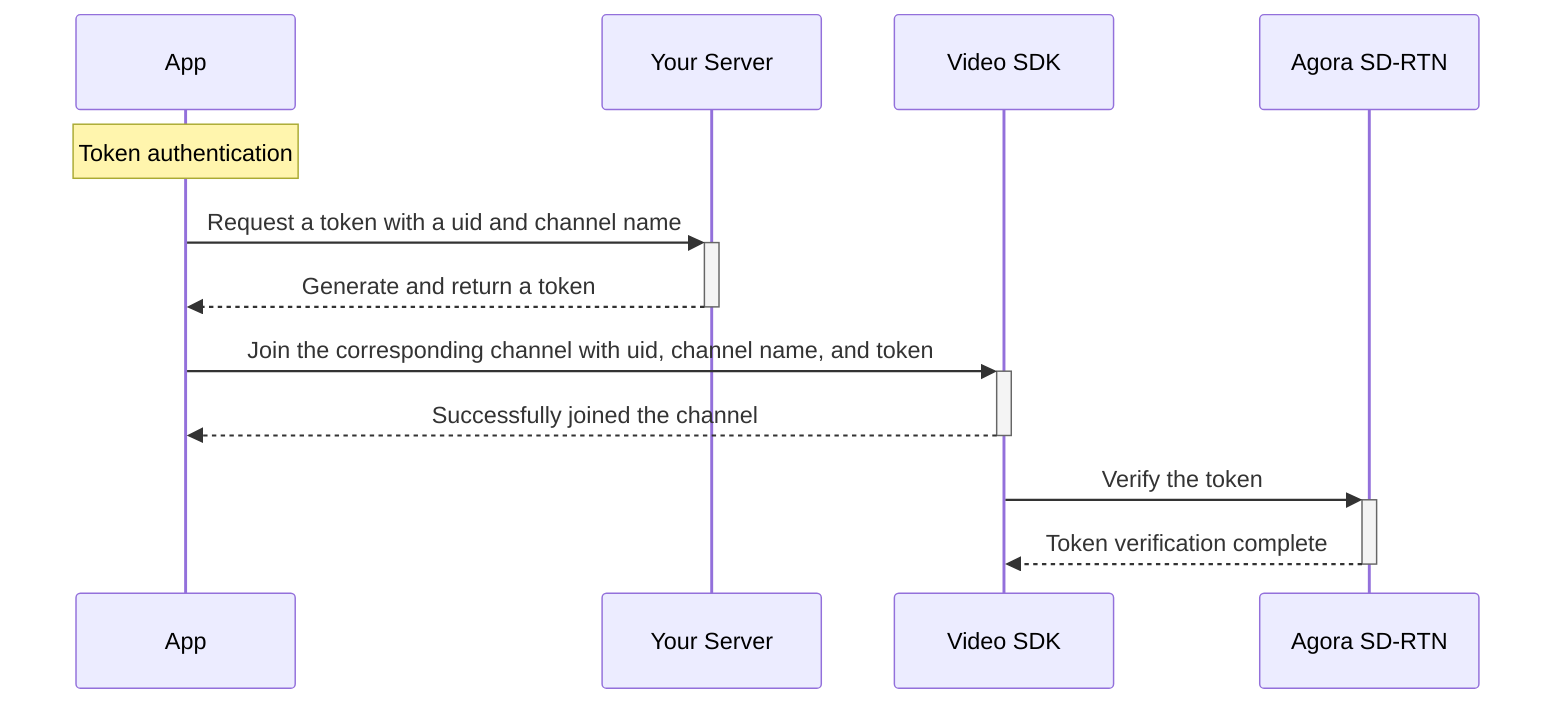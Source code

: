 sequenceDiagram
participant App
participant Your_Server as Your Server
participant Video_SDK as Video SDK
participant Agora_SD_RTN as Agora SD-RTN

note over App: Token authentication

App->>+Your_Server: Request a token with a uid and channel name
Your_Server-->>-App: Generate and return a token
App->>+Video_SDK: Join the corresponding channel with uid, channel name, and token
Video_SDK-->>-App: Successfully joined the channel
Video_SDK->>+Agora_SD_RTN: Verify the token
Agora_SD_RTN-->>-Video_SDK: Token verification complete